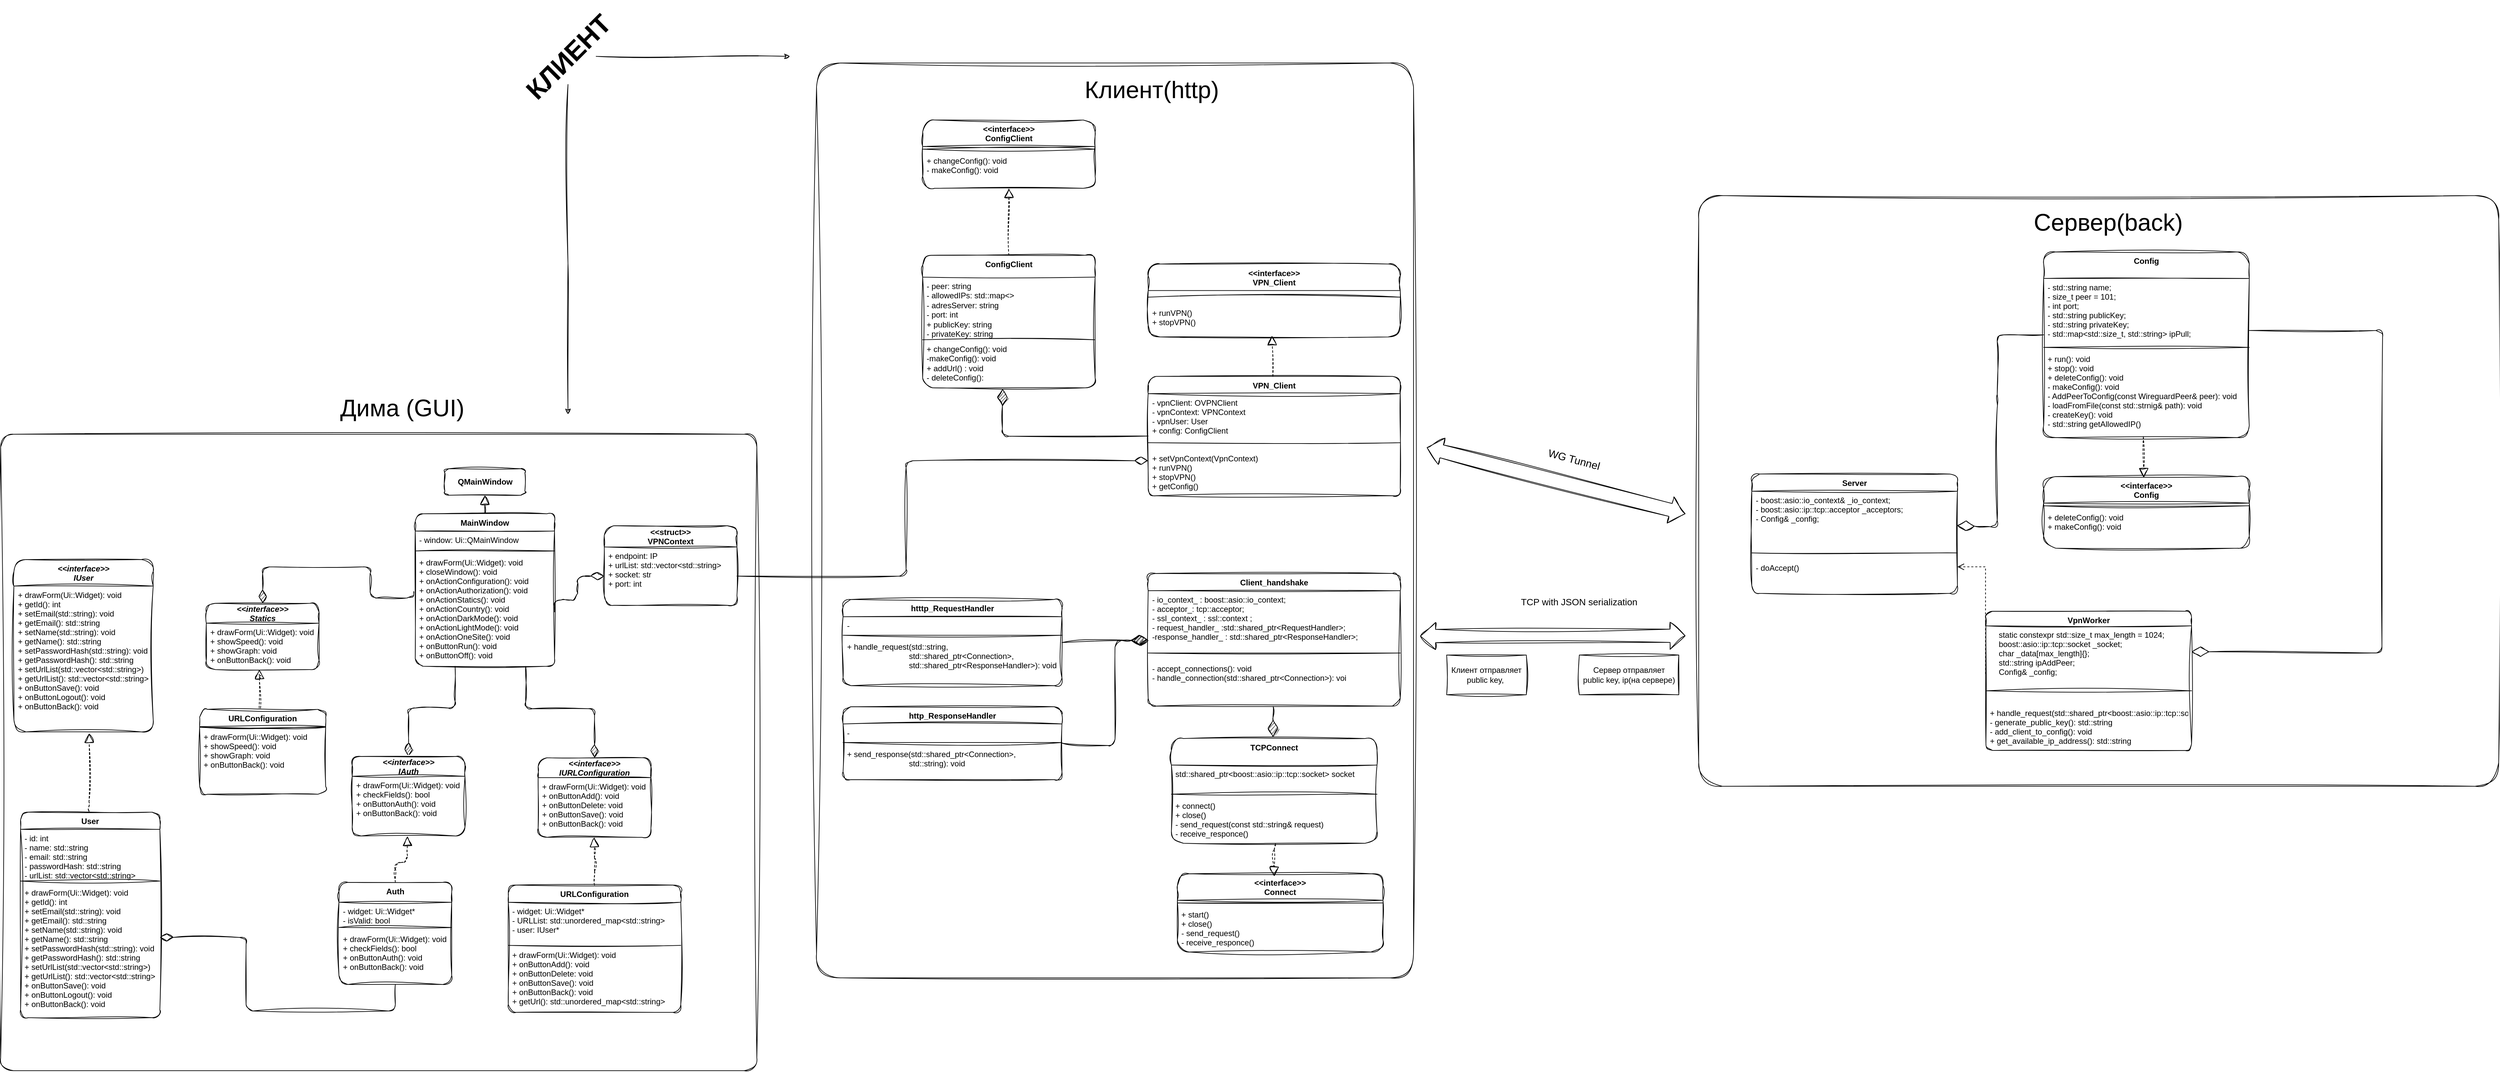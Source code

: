 <mxfile version="21.2.8" type="device">
  <diagram name="Страница 1" id="bcjNbAlNKYgeuGhsGt1m">
    <mxGraphModel dx="7139" dy="4832" grid="1" gridSize="10" guides="1" tooltips="1" connect="1" arrows="1" fold="1" page="1" pageScale="1" pageWidth="1169" pageHeight="827" math="0" shadow="0">
      <root>
        <mxCell id="0" />
        <mxCell id="1" parent="0" />
        <mxCell id="-gvfTLy93oYBnbmSHMDP-1" value="" style="rounded=1;whiteSpace=wrap;html=1;labelBackgroundColor=none;arcSize=4;sketch=1;curveFitting=1;jiggle=2;" parent="1" vertex="1">
          <mxGeometry x="810" y="-10" width="900" height="1380" as="geometry" />
        </mxCell>
        <mxCell id="-gvfTLy93oYBnbmSHMDP-2" value="" style="rounded=1;whiteSpace=wrap;html=1;labelBackgroundColor=none;arcSize=4;sketch=1;curveFitting=1;jiggle=2;" parent="1" vertex="1">
          <mxGeometry x="2140" y="190" width="1206.01" height="891" as="geometry" />
        </mxCell>
        <mxCell id="-gvfTLy93oYBnbmSHMDP-3" value="" style="rounded=1;whiteSpace=wrap;html=1;labelBackgroundColor=none;arcSize=2;fontStyle=1;sketch=1;curveFitting=1;jiggle=2;" parent="1" vertex="1">
          <mxGeometry x="-420" y="550" width="1140" height="960" as="geometry" />
        </mxCell>
        <mxCell id="-gvfTLy93oYBnbmSHMDP-4" value="" style="endArrow=block;endFill=0;endSize=12;html=1;entryX=0.5;entryY=1;entryDx=0;entryDy=0;exitX=0.5;exitY=0;exitDx=0;exitDy=0;labelBackgroundColor=none;fontColor=default;sketch=1;curveFitting=1;jiggle=2;" parent="1" source="-gvfTLy93oYBnbmSHMDP-9" target="-gvfTLy93oYBnbmSHMDP-5" edge="1">
          <mxGeometry width="160" relative="1" as="geometry">
            <mxPoint x="310" y="672" as="sourcePoint" />
            <mxPoint x="195.92" y="647" as="targetPoint" />
          </mxGeometry>
        </mxCell>
        <mxCell id="-gvfTLy93oYBnbmSHMDP-5" value="&lt;b&gt;QMainWindow&lt;/b&gt;" style="rounded=1;whiteSpace=wrap;html=1;labelBackgroundColor=none;sketch=1;curveFitting=1;jiggle=2;" parent="1" vertex="1">
          <mxGeometry x="249.69" y="602" width="120.62" height="40" as="geometry" />
        </mxCell>
        <mxCell id="-gvfTLy93oYBnbmSHMDP-6" style="edgeStyle=orthogonalEdgeStyle;rounded=1;orthogonalLoop=1;jettySize=auto;html=1;entryX=0.286;entryY=1;entryDx=0;entryDy=0;entryPerimeter=0;endArrow=none;endFill=0;endSize=10;startArrow=diamondThin;startFill=1;startSize=18;labelBackgroundColor=none;fontColor=default;sketch=1;curveFitting=1;jiggle=2;" parent="1" source="-gvfTLy93oYBnbmSHMDP-7" target="-gvfTLy93oYBnbmSHMDP-12" edge="1">
          <mxGeometry relative="1" as="geometry" />
        </mxCell>
        <mxCell id="-gvfTLy93oYBnbmSHMDP-7" value="&lt;&lt;interface&gt;&gt;&#xa;IAuth" style="swimlane;fontStyle=3;childLayout=stackLayout;horizontal=1;startSize=30;horizontalStack=0;resizeParent=1;resizeParentMax=0;resizeLast=0;collapsible=1;marginBottom=0;labelBackgroundColor=none;rounded=1;sketch=1;curveFitting=1;jiggle=2;" parent="1" vertex="1">
          <mxGeometry x="110" y="1036" width="170" height="120" as="geometry" />
        </mxCell>
        <mxCell id="-gvfTLy93oYBnbmSHMDP-8" value="+ drawForm(Ui::Widget): void&#xa;+ checkFields(): bool&#xa;+ onButtonAuth(): void&#xa;+ onButtonBack(): void" style="text;strokeColor=none;fillColor=none;align=left;verticalAlign=top;spacingLeft=4;spacingRight=4;overflow=hidden;rotatable=0;points=[[0,0.5],[1,0.5]];portConstraint=eastwest;labelBackgroundColor=none;rounded=1;sketch=1;curveFitting=1;jiggle=2;" parent="-gvfTLy93oYBnbmSHMDP-7" vertex="1">
          <mxGeometry y="30" width="170" height="90" as="geometry" />
        </mxCell>
        <mxCell id="-gvfTLy93oYBnbmSHMDP-9" value="MainWindow" style="swimlane;fontStyle=1;align=center;verticalAlign=top;childLayout=stackLayout;horizontal=1;startSize=26;horizontalStack=0;resizeParent=1;resizeParentMax=0;resizeLast=0;collapsible=1;marginBottom=0;labelBackgroundColor=none;rounded=1;sketch=1;curveFitting=1;jiggle=2;" parent="1" vertex="1">
          <mxGeometry x="205" y="670" width="210" height="230" as="geometry" />
        </mxCell>
        <mxCell id="-gvfTLy93oYBnbmSHMDP-10" value="- window: Ui::QMainWindow" style="text;strokeColor=none;fillColor=none;align=left;verticalAlign=top;spacingLeft=4;spacingRight=4;overflow=hidden;rotatable=0;points=[[0,0.5],[1,0.5]];portConstraint=eastwest;labelBackgroundColor=none;rounded=1;sketch=1;curveFitting=1;jiggle=2;" parent="-gvfTLy93oYBnbmSHMDP-9" vertex="1">
          <mxGeometry y="26" width="210" height="26" as="geometry" />
        </mxCell>
        <mxCell id="-gvfTLy93oYBnbmSHMDP-11" value="" style="line;strokeWidth=1;fillColor=none;align=left;verticalAlign=middle;spacingTop=-1;spacingLeft=3;spacingRight=3;rotatable=0;labelPosition=right;points=[];portConstraint=eastwest;labelBackgroundColor=none;rounded=1;sketch=1;curveFitting=1;jiggle=2;" parent="-gvfTLy93oYBnbmSHMDP-9" vertex="1">
          <mxGeometry y="52" width="210" height="8" as="geometry" />
        </mxCell>
        <mxCell id="-gvfTLy93oYBnbmSHMDP-12" value="+ drawForm(Ui::Widget): void&#xa;+ closeWindow(): void&#xa;+ onActionConfiguration(): void&#xa;+ onActionAuthorization(): void&#xa;+ onActionStatics(): void&#xa;+ onActionCountry(): void&#xa;+ onActionDarkMode(): void&#xa;+ onActionLightMode(): void&#xa;+ onActionOneSite(): void&#xa;+ onButtonRun(): void&#xa;+ onButtonOff(): void&#xa;&#xa;" style="text;strokeColor=none;fillColor=none;align=left;verticalAlign=top;spacingLeft=4;spacingRight=4;overflow=hidden;rotatable=0;points=[[0,0.5],[1,0.5]];portConstraint=eastwest;labelBackgroundColor=none;rounded=1;sketch=1;curveFitting=1;jiggle=2;" parent="-gvfTLy93oYBnbmSHMDP-9" vertex="1">
          <mxGeometry y="60" width="210" height="170" as="geometry" />
        </mxCell>
        <mxCell id="-gvfTLy93oYBnbmSHMDP-13" value="&lt;&lt;interface&gt;&gt;&#xa;IURLConfiguration" style="swimlane;fontStyle=3;childLayout=stackLayout;horizontal=1;startSize=30;horizontalStack=0;resizeParent=1;resizeParentMax=0;resizeLast=0;collapsible=1;marginBottom=0;labelBackgroundColor=none;rounded=1;sketch=1;curveFitting=1;jiggle=2;" parent="1" vertex="1">
          <mxGeometry x="390.31" y="1038" width="170" height="120" as="geometry" />
        </mxCell>
        <mxCell id="-gvfTLy93oYBnbmSHMDP-14" value="+ drawForm(Ui::Widget): void&#xa;+ onButtonAdd(): void&#xa;+ onButtonDelete: void&#xa;+ onButtonSave(): void&#xa;+ onButtonBack(): void&#xa;" style="text;strokeColor=none;fillColor=none;align=left;verticalAlign=top;spacingLeft=4;spacingRight=4;overflow=hidden;rotatable=0;points=[[0,0.5],[1,0.5]];portConstraint=eastwest;labelBackgroundColor=none;rounded=1;sketch=1;curveFitting=1;jiggle=2;" parent="-gvfTLy93oYBnbmSHMDP-13" vertex="1">
          <mxGeometry y="30" width="170" height="90" as="geometry" />
        </mxCell>
        <mxCell id="-gvfTLy93oYBnbmSHMDP-15" style="edgeStyle=orthogonalEdgeStyle;rounded=0;hachureGap=4;orthogonalLoop=1;jettySize=auto;html=1;fontFamily=Architects Daughter;fontSource=https%3A%2F%2Ffonts.googleapis.com%2Fcss%3Ffamily%3DArchitects%2BDaughter;fontSize=16;labelBackgroundColor=none;fontColor=default;sketch=1;curveFitting=1;jiggle=2;" parent="1" source="-gvfTLy93oYBnbmSHMDP-17" edge="1">
          <mxGeometry relative="1" as="geometry">
            <mxPoint x="435.31" y="520" as="targetPoint" />
          </mxGeometry>
        </mxCell>
        <mxCell id="-gvfTLy93oYBnbmSHMDP-16" style="edgeStyle=orthogonalEdgeStyle;rounded=0;hachureGap=4;orthogonalLoop=1;jettySize=auto;html=1;fontFamily=Architects Daughter;fontSource=https%3A%2F%2Ffonts.googleapis.com%2Fcss%3Ffamily%3DArchitects%2BDaughter;fontSize=16;labelBackgroundColor=none;fontColor=default;sketch=1;curveFitting=1;jiggle=2;" parent="1" source="-gvfTLy93oYBnbmSHMDP-17" edge="1">
          <mxGeometry relative="1" as="geometry">
            <mxPoint x="770" y="-20" as="targetPoint" />
          </mxGeometry>
        </mxCell>
        <mxCell id="-gvfTLy93oYBnbmSHMDP-17" value="&lt;font style=&quot;font-size: 40px;&quot;&gt;&lt;b&gt;КЛИЕНТ&lt;br&gt;&lt;/b&gt;&lt;/font&gt;" style="text;html=1;align=center;verticalAlign=middle;resizable=0;points=[];autosize=1;strokeColor=none;fillColor=none;labelBackgroundColor=none;rounded=1;rotation=-45;arcSize=0;sketch=1;curveFitting=1;jiggle=2;" parent="1" vertex="1">
          <mxGeometry x="345.31" y="-50" width="180" height="60" as="geometry" />
        </mxCell>
        <mxCell id="-gvfTLy93oYBnbmSHMDP-18" style="edgeStyle=orthogonalEdgeStyle;rounded=1;orthogonalLoop=1;jettySize=auto;html=1;exitX=0.5;exitY=0;exitDx=0;exitDy=0;entryX=0.498;entryY=1;entryDx=0;entryDy=0;entryPerimeter=0;fontSize=12;startArrow=none;startFill=0;endArrow=block;endFill=0;startSize=18;endSize=12;dashed=1;labelBackgroundColor=none;fontColor=default;sketch=1;curveFitting=1;jiggle=2;" parent="1" source="-gvfTLy93oYBnbmSHMDP-19" target="-gvfTLy93oYBnbmSHMDP-14" edge="1">
          <mxGeometry relative="1" as="geometry">
            <mxPoint x="470.31" y="1232" as="sourcePoint" />
          </mxGeometry>
        </mxCell>
        <mxCell id="-gvfTLy93oYBnbmSHMDP-19" value="URLConfiguration" style="swimlane;fontStyle=1;align=center;verticalAlign=top;childLayout=stackLayout;horizontal=1;startSize=26;horizontalStack=0;resizeParent=1;resizeParentMax=0;resizeLast=0;collapsible=1;marginBottom=0;rounded=1;shadow=0;glass=0;fontSize=12;labelBackgroundColor=none;sketch=1;curveFitting=1;jiggle=2;" parent="1" vertex="1">
          <mxGeometry x="345.31" y="1230" width="260" height="192" as="geometry" />
        </mxCell>
        <mxCell id="-gvfTLy93oYBnbmSHMDP-20" value="- widget: Ui::Widget*&#xa;- URLList: std::unordered_map&lt;std::string&gt;&#xa;- user: IUser*" style="text;strokeColor=none;fillColor=none;align=left;verticalAlign=top;spacingLeft=4;spacingRight=4;overflow=hidden;rotatable=0;points=[[0,0.5],[1,0.5]];portConstraint=eastwest;rounded=1;shadow=0;glass=0;fontSize=12;labelBackgroundColor=none;sketch=1;curveFitting=1;jiggle=2;" parent="-gvfTLy93oYBnbmSHMDP-19" vertex="1">
          <mxGeometry y="26" width="260" height="64" as="geometry" />
        </mxCell>
        <mxCell id="-gvfTLy93oYBnbmSHMDP-21" value="" style="line;strokeWidth=1;fillColor=none;align=left;verticalAlign=middle;spacingTop=-1;spacingLeft=3;spacingRight=3;rotatable=0;labelPosition=right;points=[];portConstraint=eastwest;rounded=1;shadow=0;glass=0;fontSize=12;labelBackgroundColor=none;sketch=1;curveFitting=1;jiggle=2;" parent="-gvfTLy93oYBnbmSHMDP-19" vertex="1">
          <mxGeometry y="90" width="260" height="2" as="geometry" />
        </mxCell>
        <mxCell id="-gvfTLy93oYBnbmSHMDP-22" value="+ drawForm(Ui::Widget): void&#xa;+ onButtonAdd(): void&#xa;+ onButtonDelete: void&#xa;+ onButtonSave(): void&#xa;+ onButtonBack(): void&#xa;+ getUrl(): std::unordered_map&lt;std::string&gt;&#xa;" style="text;strokeColor=none;fillColor=none;align=left;verticalAlign=top;spacingLeft=4;spacingRight=4;overflow=hidden;rotatable=0;points=[[0,0.5],[1,0.5]];portConstraint=eastwest;rounded=1;shadow=0;glass=0;fontSize=12;labelBackgroundColor=none;sketch=1;curveFitting=1;jiggle=2;" parent="-gvfTLy93oYBnbmSHMDP-19" vertex="1">
          <mxGeometry y="92" width="260" height="100" as="geometry" />
        </mxCell>
        <mxCell id="-gvfTLy93oYBnbmSHMDP-23" value="" style="endArrow=diamondThin;endFill=1;endSize=24;html=1;rounded=1;labelBackgroundColor=none;fontColor=default;exitX=0;exitY=0.5;exitDx=0;exitDy=0;entryX=0.463;entryY=1.019;entryDx=0;entryDy=0;entryPerimeter=0;sketch=1;curveFitting=1;jiggle=2;" parent="1" source="-gvfTLy93oYBnbmSHMDP-56" target="-gvfTLy93oYBnbmSHMDP-40" edge="1">
          <mxGeometry width="160" relative="1" as="geometry">
            <mxPoint x="1100" y="684" as="sourcePoint" />
            <mxPoint x="1190" y="530" as="targetPoint" />
            <Array as="points">
              <mxPoint x="1090" y="553" />
            </Array>
          </mxGeometry>
        </mxCell>
        <mxCell id="-gvfTLy93oYBnbmSHMDP-24" style="edgeStyle=orthogonalEdgeStyle;rounded=1;orthogonalLoop=1;jettySize=auto;html=1;exitX=0.5;exitY=0;exitDx=0;exitDy=0;entryX=0.49;entryY=1.005;entryDx=0;entryDy=0;entryPerimeter=0;endSize=12;endArrow=block;endFill=0;dashed=1;labelBackgroundColor=none;fontColor=default;sketch=1;curveFitting=1;jiggle=2;" parent="1" source="-gvfTLy93oYBnbmSHMDP-25" target="-gvfTLy93oYBnbmSHMDP-8" edge="1">
          <mxGeometry relative="1" as="geometry" />
        </mxCell>
        <mxCell id="-gvfTLy93oYBnbmSHMDP-25" value="Auth" style="swimlane;fontStyle=1;align=center;verticalAlign=top;childLayout=stackLayout;horizontal=1;startSize=30;horizontalStack=0;resizeParent=1;resizeParentMax=0;resizeLast=0;collapsible=1;marginBottom=0;labelBackgroundColor=none;rounded=1;sketch=1;curveFitting=1;jiggle=2;" parent="1" vertex="1">
          <mxGeometry x="90" y="1226" width="170" height="154" as="geometry" />
        </mxCell>
        <mxCell id="-gvfTLy93oYBnbmSHMDP-26" value="- widget: Ui::Widget*&#xa;- isValid: bool" style="text;strokeColor=none;fillColor=none;align=left;verticalAlign=top;spacingLeft=4;spacingRight=4;overflow=hidden;rotatable=0;points=[[0,0.5],[1,0.5]];portConstraint=eastwest;labelBackgroundColor=none;rounded=1;sketch=1;curveFitting=1;jiggle=2;" parent="-gvfTLy93oYBnbmSHMDP-25" vertex="1">
          <mxGeometry y="30" width="170" height="34" as="geometry" />
        </mxCell>
        <mxCell id="-gvfTLy93oYBnbmSHMDP-27" value="" style="line;strokeWidth=1;fillColor=none;align=left;verticalAlign=middle;spacingTop=-1;spacingLeft=3;spacingRight=3;rotatable=0;labelPosition=right;points=[];portConstraint=eastwest;labelBackgroundColor=none;rounded=1;sketch=1;curveFitting=1;jiggle=2;" parent="-gvfTLy93oYBnbmSHMDP-25" vertex="1">
          <mxGeometry y="64" width="170" height="8" as="geometry" />
        </mxCell>
        <mxCell id="-gvfTLy93oYBnbmSHMDP-28" value="+ drawForm(Ui::Widget): void&#xa;+ checkFields(): bool&#xa;+ onButtonAuth(): void&#xa;+ onButtonBack(): void" style="text;strokeColor=none;fillColor=none;align=left;verticalAlign=top;spacingLeft=4;spacingRight=4;overflow=hidden;rotatable=0;points=[[0,0.5],[1,0.5]];portConstraint=eastwest;labelBackgroundColor=none;rounded=1;sketch=1;curveFitting=1;jiggle=2;" parent="-gvfTLy93oYBnbmSHMDP-25" vertex="1">
          <mxGeometry y="72" width="170" height="82" as="geometry" />
        </mxCell>
        <mxCell id="-gvfTLy93oYBnbmSHMDP-29" value="&lt;&lt;interface&gt;&gt;&#xa;IUser" style="swimlane;fontStyle=3;childLayout=stackLayout;horizontal=1;startSize=40;horizontalStack=0;resizeParent=1;resizeParentMax=0;resizeLast=0;collapsible=1;marginBottom=0;labelBackgroundColor=none;rounded=1;sketch=1;curveFitting=1;jiggle=2;" parent="1" vertex="1">
          <mxGeometry x="-400" y="739" width="210" height="260" as="geometry" />
        </mxCell>
        <mxCell id="-gvfTLy93oYBnbmSHMDP-30" value="+ drawForm(Ui::Widget): void&#xa;+ getId(): int&#xa;+ setEmail(std::string): void&#xa;+ getEmail(): std::string&#xa;+ setName(std::string): void&#xa;+ getName(): std::string&#xa;+ setPasswordHash(std::string): void&#xa;+ getPasswordHash(): std::string&#xa;+ setUrlList(std::vector&lt;std::string&gt;)&#xa;+ getUrlList(): std::vector&lt;std::string&gt;&#xa;+ onButtonSave(): void&#xa;+ onButtonLogout(): void&#xa;+ onButtonBack(): void&#xa;" style="text;strokeColor=none;fillColor=none;align=left;verticalAlign=top;spacingLeft=4;spacingRight=4;overflow=hidden;rotatable=0;points=[[0,0.5],[1,0.5]];portConstraint=eastwest;labelBackgroundColor=none;rounded=1;sketch=1;curveFitting=1;jiggle=2;" parent="-gvfTLy93oYBnbmSHMDP-29" vertex="1">
          <mxGeometry y="40" width="210" height="220" as="geometry" />
        </mxCell>
        <mxCell id="-gvfTLy93oYBnbmSHMDP-31" value="User" style="swimlane;fontStyle=1;align=center;verticalAlign=top;childLayout=stackLayout;horizontal=1;startSize=26;horizontalStack=0;resizeParent=1;resizeParentMax=0;resizeLast=0;collapsible=1;marginBottom=0;labelBackgroundColor=none;rounded=1;sketch=1;curveFitting=1;jiggle=2;" parent="1" vertex="1">
          <mxGeometry x="-390" y="1120" width="210" height="310" as="geometry" />
        </mxCell>
        <mxCell id="-gvfTLy93oYBnbmSHMDP-32" value="- id: int&#xa;- name: std::string&#xa;- email: std::string&#xa;- passwordHash: std::string&#xa;- urlList: std::vector&lt;std::string&gt;" style="text;strokeColor=none;fillColor=none;align=left;verticalAlign=top;spacingLeft=4;spacingRight=4;overflow=hidden;rotatable=0;points=[[0,0.5],[1,0.5]];portConstraint=eastwest;labelBackgroundColor=none;rounded=1;sketch=1;curveFitting=1;jiggle=2;" parent="-gvfTLy93oYBnbmSHMDP-31" vertex="1">
          <mxGeometry y="26" width="210" height="74" as="geometry" />
        </mxCell>
        <mxCell id="-gvfTLy93oYBnbmSHMDP-33" value="" style="line;strokeWidth=1;fillColor=none;align=left;verticalAlign=middle;spacingTop=-1;spacingLeft=3;spacingRight=3;rotatable=0;labelPosition=right;points=[];portConstraint=eastwest;labelBackgroundColor=none;rounded=1;sketch=1;curveFitting=1;jiggle=2;" parent="-gvfTLy93oYBnbmSHMDP-31" vertex="1">
          <mxGeometry y="100" width="210" height="8" as="geometry" />
        </mxCell>
        <mxCell id="-gvfTLy93oYBnbmSHMDP-34" value="+ drawForm(Ui::Widget): void&#xa;+ getId(): int&#xa;+ setEmail(std::string): void&#xa;+ getEmail(): std::string&#xa;+ setName(std::string): void&#xa;+ getName(): std::string&#xa;+ setPasswordHash(std::string): void&#xa;+ getPasswordHash(): std::string&#xa;+ setUrlList(std::vector&lt;std::string&gt;)&#xa;+ getUrlList(): std::vector&lt;std::string&gt;&#xa;+ onButtonSave(): void&#xa;+ onButtonLogout(): void&#xa;+ onButtonBack(): void&#xa;" style="text;strokeColor=none;fillColor=none;align=left;verticalAlign=top;spacingLeft=4;spacingRight=4;overflow=hidden;rotatable=0;points=[[0,0.5],[1,0.5]];portConstraint=eastwest;labelBackgroundColor=none;fontStyle=0;rounded=1;sketch=1;curveFitting=1;jiggle=2;" parent="-gvfTLy93oYBnbmSHMDP-31" vertex="1">
          <mxGeometry y="108" width="210" height="202" as="geometry" />
        </mxCell>
        <mxCell id="-gvfTLy93oYBnbmSHMDP-35" style="edgeStyle=orthogonalEdgeStyle;rounded=1;orthogonalLoop=1;jettySize=auto;html=1;endArrow=diamondThin;endFill=0;endSize=18;labelBackgroundColor=none;fontColor=default;sketch=1;curveFitting=1;jiggle=2;" parent="1" source="-gvfTLy93oYBnbmSHMDP-28" target="-gvfTLy93oYBnbmSHMDP-34" edge="1">
          <mxGeometry relative="1" as="geometry">
            <Array as="points">
              <mxPoint x="175" y="1420" />
              <mxPoint x="-50" y="1420" />
              <mxPoint x="-50" y="1309" />
            </Array>
          </mxGeometry>
        </mxCell>
        <mxCell id="-gvfTLy93oYBnbmSHMDP-36" value="&lt;font style=&quot;font-size: 36px;&quot;&gt;Дима (GUI)&lt;/font&gt;" style="text;html=1;align=center;verticalAlign=middle;resizable=0;points=[];autosize=1;strokeColor=none;fillColor=none;labelBackgroundColor=none;rounded=1;sketch=1;curveFitting=1;jiggle=2;" parent="1" vertex="1">
          <mxGeometry x="80" y="480" width="210" height="60" as="geometry" />
        </mxCell>
        <mxCell id="-gvfTLy93oYBnbmSHMDP-37" value="ConfigClient" style="swimlane;fontStyle=1;align=center;verticalAlign=top;childLayout=stackLayout;horizontal=1;startSize=33;horizontalStack=0;resizeParent=1;resizeParentMax=0;resizeLast=0;collapsible=1;marginBottom=0;whiteSpace=wrap;html=1;labelBackgroundColor=none;rounded=1;sketch=1;curveFitting=1;jiggle=2;" parent="1" vertex="1">
          <mxGeometry x="970" y="280" width="260" height="200" as="geometry">
            <mxRectangle x="-260" y="672.5" width="110" height="33" as="alternateBounds" />
          </mxGeometry>
        </mxCell>
        <mxCell id="-gvfTLy93oYBnbmSHMDP-38" value="- peer: string&lt;br&gt;- allowedIPs:&amp;nbsp;std::map&amp;lt;&amp;gt;&lt;br&gt;- adresServer: string&lt;br&gt;- port: int&lt;br&gt;+ publicKey: string&lt;br&gt;- privateKey: string" style="text;strokeColor=none;fillColor=none;align=left;verticalAlign=top;spacingLeft=4;spacingRight=4;overflow=hidden;rotatable=0;points=[[0,0.5],[1,0.5]];portConstraint=eastwest;whiteSpace=wrap;html=1;labelBackgroundColor=none;rounded=1;sketch=1;curveFitting=1;jiggle=2;" parent="-gvfTLy93oYBnbmSHMDP-37" vertex="1">
          <mxGeometry y="33" width="260" height="94" as="geometry" />
        </mxCell>
        <mxCell id="-gvfTLy93oYBnbmSHMDP-39" value="" style="line;strokeWidth=1;fillColor=none;align=left;verticalAlign=middle;spacingTop=-1;spacingLeft=3;spacingRight=3;rotatable=0;labelPosition=right;points=[];portConstraint=eastwest;labelBackgroundColor=none;rounded=1;sketch=1;curveFitting=1;jiggle=2;" parent="-gvfTLy93oYBnbmSHMDP-37" vertex="1">
          <mxGeometry y="127" width="260" height="1" as="geometry" />
        </mxCell>
        <mxCell id="-gvfTLy93oYBnbmSHMDP-40" value="+ changeConfig(): void&lt;br&gt;-makeConfig(): void&lt;br&gt;+ addUrl() : void&lt;br&gt;- deleteConfig():" style="text;strokeColor=none;fillColor=none;align=left;verticalAlign=top;spacingLeft=4;spacingRight=4;overflow=hidden;rotatable=0;points=[[0,0.5],[1,0.5]];portConstraint=eastwest;whiteSpace=wrap;html=1;labelBackgroundColor=none;rounded=1;sketch=1;curveFitting=1;jiggle=2;" parent="-gvfTLy93oYBnbmSHMDP-37" vertex="1">
          <mxGeometry y="128" width="260" height="72" as="geometry" />
        </mxCell>
        <mxCell id="-gvfTLy93oYBnbmSHMDP-41" style="edgeStyle=orthogonalEdgeStyle;rounded=1;orthogonalLoop=1;jettySize=auto;html=1;exitX=0.491;exitY=0;exitDx=0;exitDy=0;endArrow=block;endFill=0;endSize=12;dashed=1;entryX=0.54;entryY=1.009;entryDx=0;entryDy=0;entryPerimeter=0;exitPerimeter=0;labelBackgroundColor=none;fontColor=default;sketch=1;curveFitting=1;jiggle=2;" parent="1" source="-gvfTLy93oYBnbmSHMDP-31" target="-gvfTLy93oYBnbmSHMDP-30" edge="1">
          <mxGeometry relative="1" as="geometry">
            <Array as="points">
              <mxPoint x="-287" y="1115" />
              <mxPoint x="-287" y="1001" />
            </Array>
          </mxGeometry>
        </mxCell>
        <mxCell id="-gvfTLy93oYBnbmSHMDP-42" value="&lt;font style=&quot;font-size: 36px;&quot;&gt;Клиент(http)&lt;/font&gt;" style="text;html=1;align=center;verticalAlign=middle;resizable=0;points=[];autosize=1;strokeColor=none;fillColor=none;labelBackgroundColor=none;rounded=1;sketch=1;curveFitting=1;jiggle=2;" parent="1" vertex="1">
          <mxGeometry x="1200" width="230" height="60" as="geometry" />
        </mxCell>
        <mxCell id="-gvfTLy93oYBnbmSHMDP-43" value="&lt;span style=&quot;color: rgb(0, 0, 0); font-family: Helvetica; font-size: 14px; font-style: normal; font-variant-ligatures: normal; font-variant-caps: normal; font-weight: 400; letter-spacing: normal; orphans: 2; text-align: center; text-indent: 0px; text-transform: none; widows: 2; word-spacing: 0px; -webkit-text-stroke-width: 0px; background-color: rgb(255, 255, 255); text-decoration-thickness: initial; text-decoration-style: initial; text-decoration-color: initial; float: none; display: inline !important;&quot;&gt;TCP with JSON serialization&lt;/span&gt;" style="text;whiteSpace=wrap;html=1;labelBackgroundColor=none;rounded=1;sketch=1;curveFitting=1;jiggle=2;fontSize=14;" parent="1" vertex="1">
          <mxGeometry x="1870" y="788" width="180" height="40" as="geometry" />
        </mxCell>
        <mxCell id="-gvfTLy93oYBnbmSHMDP-44" value="Server" style="swimlane;fontStyle=1;align=center;verticalAlign=top;childLayout=stackLayout;horizontal=1;startSize=26;horizontalStack=0;resizeParent=1;resizeParentMax=0;resizeLast=0;collapsible=1;marginBottom=0;labelBackgroundColor=none;rounded=1;sketch=1;curveFitting=1;jiggle=2;" parent="1" vertex="1">
          <mxGeometry x="2220" y="610" width="310" height="180" as="geometry">
            <mxRectangle x="350" y="60" width="80" height="30" as="alternateBounds" />
          </mxGeometry>
        </mxCell>
        <mxCell id="-gvfTLy93oYBnbmSHMDP-45" value="- boost::asio::io_context&amp; _io_context;&#xa;- boost::asio::ip::tcp::acceptor _acceptors;&#xa;- Config&amp; _config;&#xa;" style="text;strokeColor=none;fillColor=none;align=left;verticalAlign=top;spacingLeft=4;spacingRight=4;overflow=hidden;rotatable=0;points=[[0,0.5],[1,0.5]];portConstraint=eastwest;labelBackgroundColor=none;rounded=1;sketch=1;curveFitting=1;jiggle=2;" parent="-gvfTLy93oYBnbmSHMDP-44" vertex="1">
          <mxGeometry y="26" width="310" height="84" as="geometry" />
        </mxCell>
        <mxCell id="-gvfTLy93oYBnbmSHMDP-46" value="" style="line;strokeWidth=1;fillColor=none;align=left;verticalAlign=middle;spacingTop=-1;spacingLeft=3;spacingRight=3;rotatable=0;labelPosition=right;points=[];portConstraint=eastwest;labelBackgroundColor=none;rounded=1;sketch=1;curveFitting=1;jiggle=2;" parent="-gvfTLy93oYBnbmSHMDP-44" vertex="1">
          <mxGeometry y="110" width="310" height="18" as="geometry" />
        </mxCell>
        <mxCell id="-gvfTLy93oYBnbmSHMDP-47" value="- doAccept()" style="text;strokeColor=none;fillColor=none;align=left;verticalAlign=top;spacingLeft=4;spacingRight=4;overflow=hidden;rotatable=0;points=[[0,0.5],[1,0.5]];portConstraint=eastwest;labelBackgroundColor=none;rounded=1;sketch=1;curveFitting=1;jiggle=2;" parent="-gvfTLy93oYBnbmSHMDP-44" vertex="1">
          <mxGeometry y="128" width="310" height="52" as="geometry" />
        </mxCell>
        <mxCell id="-gvfTLy93oYBnbmSHMDP-49" value="VpnWorker " style="swimlane;fontStyle=1;align=center;verticalAlign=top;childLayout=stackLayout;horizontal=1;startSize=22;horizontalStack=0;resizeParent=1;resizeParentMax=0;resizeLast=0;collapsible=1;marginBottom=0;labelBackgroundColor=none;rounded=1;sketch=1;curveFitting=1;jiggle=2;" parent="1" vertex="1">
          <mxGeometry x="2573" y="817" width="310" height="210" as="geometry">
            <mxRectangle x="350" y="60" width="80" height="30" as="alternateBounds" />
          </mxGeometry>
        </mxCell>
        <mxCell id="-gvfTLy93oYBnbmSHMDP-50" value="    static constexpr std::size_t max_length = 1024;&#xa;    boost::asio::ip::tcp::socket _socket;&#xa;    char _data[max_length]{};&#xa;    std::string ipAddPeer;&#xa;    Config&amp; _config;" style="text;strokeColor=none;fillColor=none;align=left;verticalAlign=top;spacingLeft=4;spacingRight=4;overflow=hidden;rotatable=0;points=[[0,0.5],[1,0.5]];portConstraint=eastwest;labelBackgroundColor=none;rounded=1;sketch=1;curveFitting=1;jiggle=2;" parent="-gvfTLy93oYBnbmSHMDP-49" vertex="1">
          <mxGeometry y="22" width="310" height="78" as="geometry" />
        </mxCell>
        <mxCell id="-gvfTLy93oYBnbmSHMDP-51" value="" style="line;strokeWidth=1;fillColor=none;align=left;verticalAlign=middle;spacingTop=-1;spacingLeft=3;spacingRight=3;rotatable=0;labelPosition=right;points=[];portConstraint=eastwest;labelBackgroundColor=none;rounded=1;sketch=1;curveFitting=1;jiggle=2;" parent="-gvfTLy93oYBnbmSHMDP-49" vertex="1">
          <mxGeometry y="100" width="310" height="40" as="geometry" />
        </mxCell>
        <mxCell id="-gvfTLy93oYBnbmSHMDP-52" value="+ handle_request(std::shared_ptr&lt;boost::asio::ip::tcp::socket&gt; socket)&#xa;- generate_public_key(): std::string &#xa;- add_client_to_config(): void&#xa;+ get_available_ip_address(): std::string&#xa;" style="text;strokeColor=none;fillColor=none;align=left;verticalAlign=top;spacingLeft=4;spacingRight=4;overflow=hidden;rotatable=0;points=[[0,0.5],[1,0.5]];portConstraint=eastwest;labelBackgroundColor=none;rounded=1;sketch=1;curveFitting=1;jiggle=2;" parent="-gvfTLy93oYBnbmSHMDP-49" vertex="1">
          <mxGeometry y="140" width="310" height="70" as="geometry" />
        </mxCell>
        <mxCell id="-gvfTLy93oYBnbmSHMDP-53" value="&amp;lt;&amp;lt;interface&amp;gt;&amp;gt;&lt;br style=&quot;border-color: var(--border-color); padding: 0px; margin: 0px;&quot;&gt;ConfigClient" style="swimlane;fontStyle=1;align=center;verticalAlign=top;childLayout=stackLayout;horizontal=1;startSize=40;horizontalStack=0;resizeParent=1;resizeParentMax=0;resizeLast=0;collapsible=1;marginBottom=0;whiteSpace=wrap;html=1;labelBackgroundColor=none;rounded=1;sketch=1;curveFitting=1;jiggle=2;" parent="1" vertex="1">
          <mxGeometry x="970" y="76" width="260" height="103" as="geometry">
            <mxRectangle x="-260" y="672.5" width="110" height="33" as="alternateBounds" />
          </mxGeometry>
        </mxCell>
        <mxCell id="-gvfTLy93oYBnbmSHMDP-54" value="" style="line;strokeWidth=1;fillColor=none;align=left;verticalAlign=middle;spacingTop=-1;spacingLeft=3;spacingRight=3;rotatable=0;labelPosition=right;points=[];portConstraint=eastwest;labelBackgroundColor=none;rounded=1;sketch=1;curveFitting=1;jiggle=2;" parent="-gvfTLy93oYBnbmSHMDP-53" vertex="1">
          <mxGeometry y="40" width="260" height="8" as="geometry" />
        </mxCell>
        <mxCell id="-gvfTLy93oYBnbmSHMDP-55" value="+ changeConfig(): void&lt;br&gt;- makeConfig(): void" style="text;strokeColor=none;fillColor=none;align=left;verticalAlign=top;spacingLeft=4;spacingRight=4;overflow=hidden;rotatable=0;points=[[0,0.5],[1,0.5]];portConstraint=eastwest;whiteSpace=wrap;html=1;labelBackgroundColor=none;rounded=1;sketch=1;curveFitting=1;jiggle=2;" parent="-gvfTLy93oYBnbmSHMDP-53" vertex="1">
          <mxGeometry y="48" width="260" height="55" as="geometry" />
        </mxCell>
        <mxCell id="-gvfTLy93oYBnbmSHMDP-56" value="VPN_Client" style="swimlane;fontStyle=1;align=center;verticalAlign=top;childLayout=stackLayout;horizontal=1;startSize=26;horizontalStack=0;resizeParent=1;resizeParentMax=0;resizeLast=0;collapsible=1;marginBottom=0;labelBackgroundColor=none;rounded=1;sketch=1;curveFitting=1;jiggle=2;" parent="1" vertex="1">
          <mxGeometry x="1310" y="462.75" width="380" height="180" as="geometry">
            <mxRectangle x="2100" y="730" width="80" height="30" as="alternateBounds" />
          </mxGeometry>
        </mxCell>
        <mxCell id="-gvfTLy93oYBnbmSHMDP-57" value="- vpnClient: OVPNClient&#xa;- vpnContext: VPNContext&#xa;- vpnUser: User&#xa;+ config: ConfigClient" style="text;strokeColor=none;fillColor=none;align=left;verticalAlign=top;spacingLeft=4;spacingRight=4;overflow=hidden;rotatable=0;points=[[0,0.5],[1,0.5]];portConstraint=eastwest;labelBackgroundColor=none;rounded=1;sketch=1;curveFitting=1;jiggle=2;" parent="-gvfTLy93oYBnbmSHMDP-56" vertex="1">
          <mxGeometry y="26" width="380" height="64" as="geometry" />
        </mxCell>
        <mxCell id="-gvfTLy93oYBnbmSHMDP-58" value="" style="line;strokeWidth=1;fillColor=none;align=left;verticalAlign=middle;spacingTop=-1;spacingLeft=3;spacingRight=3;rotatable=0;labelPosition=right;points=[];portConstraint=eastwest;labelBackgroundColor=none;rounded=1;sketch=1;curveFitting=1;jiggle=2;" parent="-gvfTLy93oYBnbmSHMDP-56" vertex="1">
          <mxGeometry y="90" width="380" height="20" as="geometry" />
        </mxCell>
        <mxCell id="-gvfTLy93oYBnbmSHMDP-59" value="+ setVpnContext(VpnContext)&#xa;+ runVPN()&#xa;+ stopVPN()&#xa;+ getConfig()&#xa;" style="text;strokeColor=none;fillColor=none;align=left;verticalAlign=top;spacingLeft=4;spacingRight=4;overflow=hidden;rotatable=0;points=[[0,0.5],[1,0.5]];portConstraint=eastwest;labelBackgroundColor=none;rounded=1;sketch=1;curveFitting=1;jiggle=2;" parent="-gvfTLy93oYBnbmSHMDP-56" vertex="1">
          <mxGeometry y="110" width="380" height="70" as="geometry" />
        </mxCell>
        <mxCell id="-gvfTLy93oYBnbmSHMDP-60" style="edgeStyle=orthogonalEdgeStyle;rounded=1;orthogonalLoop=1;jettySize=auto;html=1;endArrow=none;endFill=0;endSize=10;startArrow=diamondThin;startFill=1;startSize=18;labelBackgroundColor=none;fontColor=default;exitX=0.5;exitY=0;exitDx=0;exitDy=0;entryX=0.793;entryY=1.001;entryDx=0;entryDy=0;entryPerimeter=0;sketch=1;curveFitting=1;jiggle=2;" parent="1" source="-gvfTLy93oYBnbmSHMDP-13" target="-gvfTLy93oYBnbmSHMDP-12" edge="1">
          <mxGeometry relative="1" as="geometry">
            <mxPoint x="290" y="1070" as="sourcePoint" />
            <mxPoint x="370" y="960" as="targetPoint" />
          </mxGeometry>
        </mxCell>
        <mxCell id="-gvfTLy93oYBnbmSHMDP-61" value="" style="shape=flexArrow;endArrow=classic;startArrow=classic;html=1;rounded=1;width=20;startSize=7.246;endSize=7.246;labelBackgroundColor=none;fontColor=default;sketch=1;curveFitting=1;jiggle=2;" parent="1" edge="1">
          <mxGeometry width="100" height="100" relative="1" as="geometry">
            <mxPoint x="1720" y="854.41" as="sourcePoint" />
            <mxPoint x="2120" y="854" as="targetPoint" />
            <Array as="points" />
          </mxGeometry>
        </mxCell>
        <mxCell id="-gvfTLy93oYBnbmSHMDP-66" value="&lt;&lt;struct&gt;&gt;&#xa;VPNContext" style="swimlane;fontStyle=1;childLayout=stackLayout;horizontal=1;startSize=32;fillColor=none;horizontalStack=0;resizeParent=1;resizeParentMax=0;resizeLast=0;collapsible=1;marginBottom=0;labelBackgroundColor=none;rounded=1;sketch=1;curveFitting=1;jiggle=2;" parent="1" vertex="1">
          <mxGeometry x="490" y="688" width="200" height="120" as="geometry" />
        </mxCell>
        <mxCell id="-gvfTLy93oYBnbmSHMDP-67" value="+ endpoint: IP&#xa;+ urlList: std::vector&lt;std::string&gt;&#xa;+ socket: str&#xa;+ port: int &#xa;&#xa;" style="text;strokeColor=none;fillColor=none;align=left;verticalAlign=top;spacingLeft=4;spacingRight=4;overflow=hidden;rotatable=0;points=[[0,0.5],[1,0.5]];portConstraint=eastwest;labelBackgroundColor=none;rounded=1;sketch=1;curveFitting=1;jiggle=2;" parent="-gvfTLy93oYBnbmSHMDP-66" vertex="1">
          <mxGeometry y="32" width="200" height="88" as="geometry" />
        </mxCell>
        <mxCell id="-gvfTLy93oYBnbmSHMDP-68" style="edgeStyle=orthogonalEdgeStyle;rounded=1;orthogonalLoop=1;jettySize=auto;html=1;endArrow=diamondThin;endFill=0;endSize=18;labelBackgroundColor=none;fontColor=default;exitX=1.02;exitY=0.333;exitDx=0;exitDy=0;exitPerimeter=0;entryX=0;entryY=0.5;entryDx=0;entryDy=0;sketch=1;curveFitting=1;jiggle=2;" parent="1" target="-gvfTLy93oYBnbmSHMDP-67" edge="1">
          <mxGeometry relative="1" as="geometry">
            <Array as="points">
              <mxPoint x="415" y="800" />
              <mxPoint x="450" y="800" />
              <mxPoint x="450" y="764" />
            </Array>
            <mxPoint x="415" y="818" as="sourcePoint" />
            <mxPoint x="570" y="800" as="targetPoint" />
          </mxGeometry>
        </mxCell>
        <mxCell id="-gvfTLy93oYBnbmSHMDP-69" value="&lt;font style=&quot;font-size: 36px;&quot;&gt;Сервер(back)&lt;/font&gt;" style="text;html=1;align=center;verticalAlign=middle;resizable=0;points=[];autosize=1;strokeColor=none;fillColor=none;labelBackgroundColor=none;rounded=1;sketch=1;curveFitting=1;jiggle=2;" parent="1" vertex="1">
          <mxGeometry x="2632" y="200" width="250" height="60" as="geometry" />
        </mxCell>
        <mxCell id="-gvfTLy93oYBnbmSHMDP-70" value="Config" style="swimlane;fontStyle=1;align=center;verticalAlign=top;childLayout=stackLayout;horizontal=1;startSize=40;horizontalStack=0;resizeParent=1;resizeParentMax=0;resizeLast=0;collapsible=1;marginBottom=0;labelBackgroundColor=none;rounded=1;sketch=1;curveFitting=1;jiggle=2;" parent="1" vertex="1">
          <mxGeometry x="2660" y="275" width="310" height="280" as="geometry">
            <mxRectangle x="350" y="60" width="80" height="30" as="alternateBounds" />
          </mxGeometry>
        </mxCell>
        <mxCell id="-gvfTLy93oYBnbmSHMDP-71" value="- std::string name;&#xa;- size_t peer = 101;&#xa;- int port;&#xa;- std::string publicKey;&#xa;- std::string privateKey;&#xa;- std::map&lt;std::size_t, std::string&gt; ipPull;" style="text;strokeColor=none;fillColor=none;align=left;verticalAlign=top;spacingLeft=4;spacingRight=4;overflow=hidden;rotatable=0;points=[[0,0.5],[1,0.5]];portConstraint=eastwest;labelBackgroundColor=none;rounded=1;sketch=1;curveFitting=1;jiggle=2;" parent="-gvfTLy93oYBnbmSHMDP-70" vertex="1">
          <mxGeometry y="40" width="310" height="100" as="geometry" />
        </mxCell>
        <mxCell id="-gvfTLy93oYBnbmSHMDP-72" value="" style="line;strokeWidth=1;fillColor=none;align=left;verticalAlign=middle;spacingTop=-1;spacingLeft=3;spacingRight=3;rotatable=0;labelPosition=right;points=[];portConstraint=eastwest;labelBackgroundColor=none;rounded=1;sketch=1;curveFitting=1;jiggle=2;" parent="-gvfTLy93oYBnbmSHMDP-70" vertex="1">
          <mxGeometry y="140" width="310" height="8" as="geometry" />
        </mxCell>
        <mxCell id="-gvfTLy93oYBnbmSHMDP-73" value="+ run(): void&#xa;+ stop(): void&#xa;+ deleteConfig(): void&#xa;- makeConfig(): void&#xa;- AddPeerToConfig(const WireguardPeer&amp; peer): void&#xa;- loadFromFile(const std::strnig&amp; path): void&#xa;- createKey(): void&#xa;- std::string getAllowedIP()" style="text;strokeColor=none;fillColor=none;align=left;verticalAlign=top;spacingLeft=4;spacingRight=4;overflow=hidden;rotatable=0;points=[[0,0.5],[1,0.5]];portConstraint=eastwest;labelBackgroundColor=none;rounded=1;sketch=1;curveFitting=1;jiggle=2;" parent="-gvfTLy93oYBnbmSHMDP-70" vertex="1">
          <mxGeometry y="148" width="310" height="132" as="geometry" />
        </mxCell>
        <mxCell id="-gvfTLy93oYBnbmSHMDP-74" value="&lt;&lt;interface&gt;&gt;&#xa;Config" style="swimlane;fontStyle=1;align=center;verticalAlign=top;childLayout=stackLayout;horizontal=1;startSize=40;horizontalStack=0;resizeParent=1;resizeParentMax=0;resizeLast=0;collapsible=1;marginBottom=0;labelBackgroundColor=none;rounded=1;sketch=1;curveFitting=1;jiggle=2;" parent="1" vertex="1">
          <mxGeometry x="2660" y="613.88" width="310" height="108" as="geometry">
            <mxRectangle x="3060" y="1020" width="80" height="30" as="alternateBounds" />
          </mxGeometry>
        </mxCell>
        <mxCell id="-gvfTLy93oYBnbmSHMDP-75" value="" style="line;strokeWidth=1;fillColor=none;align=left;verticalAlign=middle;spacingTop=-1;spacingLeft=3;spacingRight=3;rotatable=0;labelPosition=right;points=[];portConstraint=eastwest;labelBackgroundColor=none;rounded=1;sketch=1;curveFitting=1;jiggle=2;" parent="-gvfTLy93oYBnbmSHMDP-74" vertex="1">
          <mxGeometry y="40" width="310" height="8" as="geometry" />
        </mxCell>
        <mxCell id="-gvfTLy93oYBnbmSHMDP-76" value="+ deleteConfig(): void&#xa;+ makeConfig(): void" style="text;strokeColor=none;fillColor=none;align=left;verticalAlign=top;spacingLeft=4;spacingRight=4;overflow=hidden;rotatable=0;points=[[0,0.5],[1,0.5]];portConstraint=eastwest;labelBackgroundColor=none;rounded=1;sketch=1;curveFitting=1;jiggle=2;" parent="-gvfTLy93oYBnbmSHMDP-74" vertex="1">
          <mxGeometry y="48" width="310" height="60" as="geometry" />
        </mxCell>
        <mxCell id="-gvfTLy93oYBnbmSHMDP-77" value="" style="endArrow=block;dashed=1;endFill=0;endSize=12;html=1;rounded=1;labelBackgroundColor=none;fontColor=default;entryX=0.487;entryY=0.016;entryDx=0;entryDy=0;entryPerimeter=0;exitX=0.485;exitY=0.99;exitDx=0;exitDy=0;exitPerimeter=0;sketch=1;curveFitting=1;jiggle=2;" parent="1" source="-gvfTLy93oYBnbmSHMDP-73" target="-gvfTLy93oYBnbmSHMDP-74" edge="1">
          <mxGeometry width="160" relative="1" as="geometry">
            <mxPoint x="2800" y="472" as="sourcePoint" />
            <mxPoint x="2800" y="552" as="targetPoint" />
            <Array as="points" />
          </mxGeometry>
        </mxCell>
        <mxCell id="-gvfTLy93oYBnbmSHMDP-78" value="" style="endArrow=block;dashed=1;endFill=0;endSize=12;html=1;rounded=0;fontColor=default;entryX=0.5;entryY=1;entryDx=0;entryDy=0;exitX=0.5;exitY=0;exitDx=0;exitDy=0;labelBackgroundColor=none;sketch=1;curveFitting=1;jiggle=2;" parent="1" source="-gvfTLy93oYBnbmSHMDP-37" target="-gvfTLy93oYBnbmSHMDP-53" edge="1">
          <mxGeometry width="160" relative="1" as="geometry">
            <mxPoint x="830" y="625" as="sourcePoint" />
            <mxPoint x="990" y="625" as="targetPoint" />
          </mxGeometry>
        </mxCell>
        <mxCell id="-gvfTLy93oYBnbmSHMDP-84" value="&lt;&lt;interface&gt;&gt;&#xa;Statics" style="swimlane;fontStyle=3;childLayout=stackLayout;horizontal=1;startSize=30;horizontalStack=0;resizeParent=1;resizeParentMax=0;resizeLast=0;collapsible=1;marginBottom=0;labelBackgroundColor=none;rounded=1;sketch=1;curveFitting=1;jiggle=2;" parent="1" vertex="1">
          <mxGeometry x="-110" y="805" width="170" height="100" as="geometry" />
        </mxCell>
        <mxCell id="-gvfTLy93oYBnbmSHMDP-85" value="+ drawForm(Ui::Widget): void&#xa;+ showSpeed(): void&#xa;+ showGraph: void&#xa;+ onButtonBack(): void&#xa;" style="text;strokeColor=none;fillColor=none;align=left;verticalAlign=top;spacingLeft=4;spacingRight=4;overflow=hidden;rotatable=0;points=[[0,0.5],[1,0.5]];portConstraint=eastwest;labelBackgroundColor=none;rounded=1;sketch=1;curveFitting=1;jiggle=2;" parent="-gvfTLy93oYBnbmSHMDP-84" vertex="1">
          <mxGeometry y="30" width="170" height="70" as="geometry" />
        </mxCell>
        <mxCell id="-gvfTLy93oYBnbmSHMDP-86" style="edgeStyle=orthogonalEdgeStyle;rounded=1;orthogonalLoop=1;jettySize=auto;html=1;exitX=0.5;exitY=0;exitDx=0;exitDy=0;entryX=0.469;entryY=0.998;entryDx=0;entryDy=0;entryPerimeter=0;fontSize=12;startArrow=none;startFill=0;endArrow=block;endFill=0;startSize=18;endSize=12;dashed=1;labelBackgroundColor=none;fontColor=default;sketch=1;curveFitting=1;jiggle=2;" parent="1" source="-gvfTLy93oYBnbmSHMDP-87" target="-gvfTLy93oYBnbmSHMDP-85" edge="1">
          <mxGeometry relative="1" as="geometry">
            <mxPoint x="-25" y="999" as="sourcePoint" />
            <mxPoint x="-20.31" y="925" as="targetPoint" />
            <Array as="points">
              <mxPoint x="-30" y="985" />
              <mxPoint x="-30" y="910" />
              <mxPoint x="-30" y="910" />
            </Array>
          </mxGeometry>
        </mxCell>
        <mxCell id="-gvfTLy93oYBnbmSHMDP-87" value="URLConfiguration" style="swimlane;fontStyle=1;align=center;verticalAlign=top;childLayout=stackLayout;horizontal=1;startSize=26;horizontalStack=0;resizeParent=1;resizeParentMax=0;resizeLast=0;collapsible=1;marginBottom=0;rounded=1;shadow=0;glass=0;fontSize=12;labelBackgroundColor=none;sketch=1;curveFitting=1;jiggle=2;" parent="1" vertex="1">
          <mxGeometry x="-120" y="965" width="190" height="128" as="geometry" />
        </mxCell>
        <mxCell id="-gvfTLy93oYBnbmSHMDP-88" value="" style="line;strokeWidth=1;fillColor=none;align=left;verticalAlign=middle;spacingTop=-1;spacingLeft=3;spacingRight=3;rotatable=0;labelPosition=right;points=[];portConstraint=eastwest;rounded=1;shadow=0;glass=0;fontSize=12;labelBackgroundColor=none;sketch=1;curveFitting=1;jiggle=2;" parent="-gvfTLy93oYBnbmSHMDP-87" vertex="1">
          <mxGeometry y="26" width="190" height="2" as="geometry" />
        </mxCell>
        <mxCell id="-gvfTLy93oYBnbmSHMDP-89" value="+ drawForm(Ui::Widget): void&#xa;+ showSpeed(): void&#xa;+ showGraph: void&#xa;+ onButtonBack(): void&#xa;" style="text;strokeColor=none;fillColor=none;align=left;verticalAlign=top;spacingLeft=4;spacingRight=4;overflow=hidden;rotatable=0;points=[[0,0.5],[1,0.5]];portConstraint=eastwest;rounded=1;shadow=0;glass=0;fontSize=12;labelBackgroundColor=none;sketch=1;curveFitting=1;jiggle=2;" parent="-gvfTLy93oYBnbmSHMDP-87" vertex="1">
          <mxGeometry y="28" width="190" height="100" as="geometry" />
        </mxCell>
        <mxCell id="-gvfTLy93oYBnbmSHMDP-90" style="edgeStyle=orthogonalEdgeStyle;rounded=1;orthogonalLoop=1;jettySize=auto;html=1;entryX=-0.011;entryY=0.337;entryDx=0;entryDy=0;entryPerimeter=0;endArrow=none;endFill=0;endSize=10;startArrow=diamondThin;startFill=1;startSize=18;labelBackgroundColor=none;fontColor=default;exitX=0.5;exitY=0;exitDx=0;exitDy=0;sketch=1;curveFitting=1;jiggle=2;" parent="1" source="-gvfTLy93oYBnbmSHMDP-84" target="-gvfTLy93oYBnbmSHMDP-12" edge="1">
          <mxGeometry relative="1" as="geometry">
            <mxPoint x="-30" y="776" as="sourcePoint" />
            <mxPoint x="40" y="670" as="targetPoint" />
            <Array as="points">
              <mxPoint x="-25" y="750" />
              <mxPoint x="137" y="750" />
              <mxPoint x="137" y="797" />
            </Array>
          </mxGeometry>
        </mxCell>
        <mxCell id="-gvfTLy93oYBnbmSHMDP-91" value="Клиент отправляет public key,&amp;nbsp;" style="rounded=0;whiteSpace=wrap;html=1;labelBackgroundColor=none;sketch=1;curveFitting=1;jiggle=2;" parent="1" vertex="1">
          <mxGeometry x="1760" y="883" width="120" height="60" as="geometry" />
        </mxCell>
        <mxCell id="-gvfTLy93oYBnbmSHMDP-92" value="Сервер отправляет&lt;br&gt;public key, ip(на сервере)" style="rounded=0;whiteSpace=wrap;html=1;labelBackgroundColor=none;sketch=1;curveFitting=1;jiggle=2;" parent="1" vertex="1">
          <mxGeometry x="1960" y="883" width="150" height="60" as="geometry" />
        </mxCell>
        <mxCell id="-gvfTLy93oYBnbmSHMDP-93" value="&lt;&lt;interface&gt;&gt;&#xa;Connect" style="swimlane;fontStyle=1;align=center;verticalAlign=top;childLayout=stackLayout;horizontal=1;startSize=40;horizontalStack=0;resizeParent=1;resizeParentMax=0;resizeLast=0;collapsible=1;marginBottom=0;labelBackgroundColor=none;rounded=1;sketch=1;curveFitting=1;jiggle=2;" parent="1" vertex="1">
          <mxGeometry x="1354" y="1213" width="310" height="118" as="geometry">
            <mxRectangle x="350" y="60" width="80" height="30" as="alternateBounds" />
          </mxGeometry>
        </mxCell>
        <mxCell id="-gvfTLy93oYBnbmSHMDP-94" value="" style="line;strokeWidth=1;fillColor=none;align=left;verticalAlign=middle;spacingTop=-1;spacingLeft=3;spacingRight=3;rotatable=0;labelPosition=right;points=[];portConstraint=eastwest;labelBackgroundColor=none;rounded=1;sketch=1;curveFitting=1;jiggle=2;" parent="-gvfTLy93oYBnbmSHMDP-93" vertex="1">
          <mxGeometry y="40" width="310" height="8" as="geometry" />
        </mxCell>
        <mxCell id="-gvfTLy93oYBnbmSHMDP-95" value="+ start()&#xa;+ close()&#xa;- send_request()&#xa;- receive_responce()" style="text;strokeColor=none;fillColor=none;align=left;verticalAlign=top;spacingLeft=4;spacingRight=4;overflow=hidden;rotatable=0;points=[[0,0.5],[1,0.5]];portConstraint=eastwest;labelBackgroundColor=none;rounded=1;sketch=1;curveFitting=1;jiggle=2;" parent="-gvfTLy93oYBnbmSHMDP-93" vertex="1">
          <mxGeometry y="48" width="310" height="70" as="geometry" />
        </mxCell>
        <mxCell id="-gvfTLy93oYBnbmSHMDP-96" value="" style="endArrow=block;dashed=1;endFill=0;endSize=12;html=1;rounded=0;fontColor=default;exitX=0.506;exitY=1.014;exitDx=0;exitDy=0;labelBackgroundColor=none;exitPerimeter=0;sketch=1;curveFitting=1;jiggle=2;" parent="1" source="-gvfTLy93oYBnbmSHMDP-100" edge="1">
          <mxGeometry width="160" relative="1" as="geometry">
            <mxPoint x="1580" y="852" as="sourcePoint" />
            <mxPoint x="1500" y="1217" as="targetPoint" />
            <Array as="points">
              <mxPoint x="1500" y="1177" />
            </Array>
          </mxGeometry>
        </mxCell>
        <mxCell id="-gvfTLy93oYBnbmSHMDP-97" value="TCPConnect" style="swimlane;fontStyle=1;align=center;verticalAlign=top;childLayout=stackLayout;horizontal=1;startSize=40;horizontalStack=0;resizeParent=1;resizeParentMax=0;resizeLast=0;collapsible=1;marginBottom=0;labelBackgroundColor=none;rounded=1;sketch=1;curveFitting=1;jiggle=2;" parent="1" vertex="1">
          <mxGeometry x="1345" y="1009" width="310" height="158" as="geometry">
            <mxRectangle x="350" y="60" width="80" height="30" as="alternateBounds" />
          </mxGeometry>
        </mxCell>
        <mxCell id="-gvfTLy93oYBnbmSHMDP-98" value="std::shared_ptr&lt;boost::asio::ip::tcp::socket&gt; socket" style="text;strokeColor=none;fillColor=none;align=left;verticalAlign=top;spacingLeft=4;spacingRight=4;overflow=hidden;rotatable=0;points=[[0,0.5],[1,0.5]];portConstraint=eastwest;labelBackgroundColor=none;rounded=1;sketch=1;curveFitting=1;jiggle=2;" parent="-gvfTLy93oYBnbmSHMDP-97" vertex="1">
          <mxGeometry y="40" width="310" height="40" as="geometry" />
        </mxCell>
        <mxCell id="-gvfTLy93oYBnbmSHMDP-99" value="" style="line;strokeWidth=1;fillColor=none;align=left;verticalAlign=middle;spacingTop=-1;spacingLeft=3;spacingRight=3;rotatable=0;labelPosition=right;points=[];portConstraint=eastwest;labelBackgroundColor=none;rounded=1;sketch=1;curveFitting=1;jiggle=2;" parent="-gvfTLy93oYBnbmSHMDP-97" vertex="1">
          <mxGeometry y="80" width="310" height="8" as="geometry" />
        </mxCell>
        <mxCell id="-gvfTLy93oYBnbmSHMDP-100" value="+ connect()&#xa;+ close()&#xa;- send_request(const std::string&amp; request)&#xa;- receive_responce()" style="text;strokeColor=none;fillColor=none;align=left;verticalAlign=top;spacingLeft=4;spacingRight=4;overflow=hidden;rotatable=0;points=[[0,0.5],[1,0.5]];portConstraint=eastwest;labelBackgroundColor=none;rounded=1;sketch=1;curveFitting=1;jiggle=2;" parent="-gvfTLy93oYBnbmSHMDP-97" vertex="1">
          <mxGeometry y="88" width="310" height="70" as="geometry" />
        </mxCell>
        <mxCell id="-gvfTLy93oYBnbmSHMDP-101" value="" style="endArrow=diamondThin;endFill=1;endSize=24;html=1;rounded=1;labelBackgroundColor=none;fontColor=default;exitX=0.496;exitY=1.01;exitDx=0;exitDy=0;exitPerimeter=0;sketch=1;curveFitting=1;jiggle=2;" parent="-gvfTLy93oYBnbmSHMDP-97" source="-gvfTLy93oYBnbmSHMDP-203" edge="1">
          <mxGeometry width="160" relative="1" as="geometry">
            <mxPoint x="70" y="158" as="sourcePoint" />
            <mxPoint x="153" y="-2" as="targetPoint" />
            <Array as="points" />
          </mxGeometry>
        </mxCell>
        <mxCell id="-gvfTLy93oYBnbmSHMDP-102" value="" style="endArrow=block;dashed=1;endFill=0;endSize=12;html=1;rounded=0;fontColor=default;labelBackgroundColor=none;entryX=0.491;entryY=0.963;entryDx=0;entryDy=0;entryPerimeter=0;sketch=1;curveFitting=1;jiggle=2;" parent="1" source="-gvfTLy93oYBnbmSHMDP-56" target="-gvfTLy93oYBnbmSHMDP-105" edge="1">
          <mxGeometry width="160" relative="1" as="geometry">
            <mxPoint x="1489.7" y="459.75" as="sourcePoint" />
            <mxPoint x="1489.7" y="399.75" as="targetPoint" />
          </mxGeometry>
        </mxCell>
        <mxCell id="-gvfTLy93oYBnbmSHMDP-103" value="&lt;&lt;interface&gt;&gt;&#xa;VPN_Client" style="swimlane;fontStyle=1;align=center;verticalAlign=top;childLayout=stackLayout;horizontal=1;startSize=40;horizontalStack=0;resizeParent=1;resizeParentMax=0;resizeLast=0;collapsible=1;marginBottom=0;labelBackgroundColor=none;rounded=1;sketch=1;curveFitting=1;jiggle=2;" parent="1" vertex="1">
          <mxGeometry x="1310" y="293.25" width="380" height="110" as="geometry">
            <mxRectangle x="2100" y="730" width="80" height="30" as="alternateBounds" />
          </mxGeometry>
        </mxCell>
        <mxCell id="-gvfTLy93oYBnbmSHMDP-104" value="" style="line;strokeWidth=1;fillColor=none;align=left;verticalAlign=middle;spacingTop=-1;spacingLeft=3;spacingRight=3;rotatable=0;labelPosition=right;points=[];portConstraint=eastwest;labelBackgroundColor=none;rounded=1;sketch=1;curveFitting=1;jiggle=2;" parent="-gvfTLy93oYBnbmSHMDP-103" vertex="1">
          <mxGeometry y="40" width="380" height="20" as="geometry" />
        </mxCell>
        <mxCell id="-gvfTLy93oYBnbmSHMDP-105" value="+ runVPN()&#xa;+ stopVPN()&#xa;" style="text;strokeColor=none;fillColor=none;align=left;verticalAlign=top;spacingLeft=4;spacingRight=4;overflow=hidden;rotatable=0;points=[[0,0.5],[1,0.5]];portConstraint=eastwest;labelBackgroundColor=none;rounded=1;sketch=1;curveFitting=1;jiggle=2;" parent="-gvfTLy93oYBnbmSHMDP-103" vertex="1">
          <mxGeometry y="60" width="380" height="50" as="geometry" />
        </mxCell>
        <mxCell id="-gvfTLy93oYBnbmSHMDP-192" value="htttp_RequestHandler" style="swimlane;fontStyle=1;align=center;verticalAlign=top;childLayout=stackLayout;horizontal=1;startSize=26;horizontalStack=0;resizeParent=1;resizeParentMax=0;resizeLast=0;collapsible=1;marginBottom=0;labelBackgroundColor=none;rounded=1;sketch=1;curveFitting=1;jiggle=2;" parent="1" vertex="1">
          <mxGeometry x="850" y="799.22" width="330" height="130" as="geometry" />
        </mxCell>
        <mxCell id="-gvfTLy93oYBnbmSHMDP-193" value="-" style="text;strokeColor=none;fillColor=none;align=left;verticalAlign=top;spacingLeft=4;spacingRight=4;overflow=hidden;rotatable=0;points=[[0,0.5],[1,0.5]];portConstraint=eastwest;labelBackgroundColor=none;rounded=1;sketch=1;curveFitting=1;jiggle=2;" parent="-gvfTLy93oYBnbmSHMDP-192" vertex="1">
          <mxGeometry y="26" width="330" height="24" as="geometry" />
        </mxCell>
        <mxCell id="-gvfTLy93oYBnbmSHMDP-194" value="" style="line;strokeWidth=1;fillColor=none;align=left;verticalAlign=middle;spacingTop=-1;spacingLeft=3;spacingRight=3;rotatable=0;labelPosition=right;points=[];portConstraint=eastwest;labelBackgroundColor=none;rounded=1;sketch=1;curveFitting=1;jiggle=2;" parent="-gvfTLy93oYBnbmSHMDP-192" vertex="1">
          <mxGeometry y="50" width="330" height="8" as="geometry" />
        </mxCell>
        <mxCell id="-gvfTLy93oYBnbmSHMDP-195" value="+ handle_request(std::string, &#xa;                            std::shared_ptr&lt;Connection&gt;,&#xa;                            std::shared_ptr&lt;ResponseHandler&gt;): void" style="text;strokeColor=none;fillColor=none;align=left;verticalAlign=top;spacingLeft=4;spacingRight=4;overflow=hidden;rotatable=0;points=[[0,0.5],[1,0.5]];portConstraint=eastwest;labelBackgroundColor=none;fontStyle=0;rounded=1;sketch=1;curveFitting=1;jiggle=2;" parent="-gvfTLy93oYBnbmSHMDP-192" vertex="1">
          <mxGeometry y="58" width="330" height="72" as="geometry" />
        </mxCell>
        <mxCell id="-gvfTLy93oYBnbmSHMDP-196" value="http_ResponseHandler" style="swimlane;fontStyle=1;align=center;verticalAlign=top;childLayout=stackLayout;horizontal=1;startSize=26;horizontalStack=0;resizeParent=1;resizeParentMax=0;resizeLast=0;collapsible=1;marginBottom=0;labelBackgroundColor=none;rounded=1;sketch=1;curveFitting=1;jiggle=2;" parent="1" vertex="1">
          <mxGeometry x="850" y="961" width="330" height="110" as="geometry" />
        </mxCell>
        <mxCell id="-gvfTLy93oYBnbmSHMDP-197" value="-" style="text;strokeColor=none;fillColor=none;align=left;verticalAlign=top;spacingLeft=4;spacingRight=4;overflow=hidden;rotatable=0;points=[[0,0.5],[1,0.5]];portConstraint=eastwest;labelBackgroundColor=none;rounded=1;sketch=1;curveFitting=1;jiggle=2;" parent="-gvfTLy93oYBnbmSHMDP-196" vertex="1">
          <mxGeometry y="26" width="330" height="24" as="geometry" />
        </mxCell>
        <mxCell id="-gvfTLy93oYBnbmSHMDP-198" value="" style="line;strokeWidth=1;fillColor=none;align=left;verticalAlign=middle;spacingTop=-1;spacingLeft=3;spacingRight=3;rotatable=0;labelPosition=right;points=[];portConstraint=eastwest;labelBackgroundColor=none;rounded=1;sketch=1;curveFitting=1;jiggle=2;" parent="-gvfTLy93oYBnbmSHMDP-196" vertex="1">
          <mxGeometry y="50" width="330" height="8" as="geometry" />
        </mxCell>
        <mxCell id="-gvfTLy93oYBnbmSHMDP-199" value="+ send_response(std::shared_ptr&lt;Connection&gt;,&#xa;                            std::string): void" style="text;strokeColor=none;fillColor=none;align=left;verticalAlign=top;spacingLeft=4;spacingRight=4;overflow=hidden;rotatable=0;points=[[0,0.5],[1,0.5]];portConstraint=eastwest;labelBackgroundColor=none;fontStyle=0;rounded=1;sketch=1;curveFitting=1;jiggle=2;" parent="-gvfTLy93oYBnbmSHMDP-196" vertex="1">
          <mxGeometry y="58" width="330" height="52" as="geometry" />
        </mxCell>
        <mxCell id="-gvfTLy93oYBnbmSHMDP-200" value="Client_handshake&#xa;" style="swimlane;fontStyle=1;align=center;verticalAlign=top;childLayout=stackLayout;horizontal=1;startSize=26;horizontalStack=0;resizeParent=1;resizeParentMax=0;resizeLast=0;collapsible=1;marginBottom=0;labelBackgroundColor=none;rounded=1;sketch=1;curveFitting=1;jiggle=2;" parent="1" vertex="1">
          <mxGeometry x="1310" y="760" width="380" height="200" as="geometry">
            <mxRectangle x="2100" y="730" width="80" height="30" as="alternateBounds" />
          </mxGeometry>
        </mxCell>
        <mxCell id="-gvfTLy93oYBnbmSHMDP-201" value="- io_context_ : boost::asio::io_context;&#xa;- acceptor_: tcp::acceptor;&#xa;- ssl_context_ : ssl::context ;&#xa;- request_handler_ :std::shared_ptr&lt;RequestHandler&gt;;&#xa;-response_handler_ : std::shared_ptr&lt;ResponseHandler&gt;;" style="text;strokeColor=none;fillColor=none;align=left;verticalAlign=top;spacingLeft=4;spacingRight=4;overflow=hidden;rotatable=0;points=[[0,0.5],[1,0.5]];portConstraint=eastwest;labelBackgroundColor=none;rounded=1;sketch=1;curveFitting=1;jiggle=2;" parent="-gvfTLy93oYBnbmSHMDP-200" vertex="1">
          <mxGeometry y="26" width="380" height="84" as="geometry" />
        </mxCell>
        <mxCell id="-gvfTLy93oYBnbmSHMDP-202" value="" style="line;strokeWidth=1;fillColor=none;align=left;verticalAlign=middle;spacingTop=-1;spacingLeft=3;spacingRight=3;rotatable=0;labelPosition=right;points=[];portConstraint=eastwest;labelBackgroundColor=none;rounded=1;sketch=1;curveFitting=1;jiggle=2;" parent="-gvfTLy93oYBnbmSHMDP-200" vertex="1">
          <mxGeometry y="110" width="380" height="20" as="geometry" />
        </mxCell>
        <mxCell id="-gvfTLy93oYBnbmSHMDP-203" value="- accept_connections(): void&#xa;- handle_connection(std::shared_ptr&lt;Connection&gt;): voi" style="text;strokeColor=none;fillColor=none;align=left;verticalAlign=top;spacingLeft=4;spacingRight=4;overflow=hidden;rotatable=0;points=[[0,0.5],[1,0.5]];portConstraint=eastwest;labelBackgroundColor=none;rounded=1;sketch=1;curveFitting=1;jiggle=2;" parent="-gvfTLy93oYBnbmSHMDP-200" vertex="1">
          <mxGeometry y="130" width="380" height="70" as="geometry" />
        </mxCell>
        <mxCell id="-gvfTLy93oYBnbmSHMDP-204" value="" style="endArrow=diamondThin;endFill=1;endSize=24;html=1;rounded=1;labelBackgroundColor=none;fontColor=default;entryX=0;entryY=0.5;entryDx=0;entryDy=0;exitX=1;exitY=0.5;exitDx=0;exitDy=0;sketch=1;curveFitting=1;jiggle=2;" parent="1" source="-gvfTLy93oYBnbmSHMDP-192" target="-gvfTLy93oYBnbmSHMDP-200" edge="1">
          <mxGeometry width="160" relative="1" as="geometry">
            <mxPoint x="1135" y="949.51" as="sourcePoint" />
            <mxPoint x="1215" y="948.51" as="targetPoint" />
            <Array as="points" />
          </mxGeometry>
        </mxCell>
        <mxCell id="-gvfTLy93oYBnbmSHMDP-205" value="" style="endArrow=diamondThin;endFill=1;endSize=24;html=1;rounded=1;labelBackgroundColor=none;fontColor=default;exitX=1;exitY=0.5;exitDx=0;exitDy=0;entryX=0.002;entryY=0.895;entryDx=0;entryDy=0;entryPerimeter=0;sketch=1;curveFitting=1;jiggle=2;" parent="1" source="-gvfTLy93oYBnbmSHMDP-196" target="-gvfTLy93oYBnbmSHMDP-201" edge="1">
          <mxGeometry width="160" relative="1" as="geometry">
            <mxPoint x="1150.06" y="1388.25" as="sourcePoint" />
            <mxPoint x="1420" y="1123.25" as="targetPoint" />
            <Array as="points">
              <mxPoint x="1260" y="1020" />
              <mxPoint x="1260" y="861" />
            </Array>
          </mxGeometry>
        </mxCell>
        <mxCell id="-gvfTLy93oYBnbmSHMDP-206" value="" style="shape=flexArrow;endArrow=classic;startArrow=classic;html=1;rounded=1;width=20;startSize=7.246;endSize=7.246;labelBackgroundColor=none;fontColor=default;sketch=1;curveFitting=1;jiggle=2;" parent="1" edge="1">
          <mxGeometry width="100" height="100" relative="1" as="geometry">
            <mxPoint x="1730" y="570" as="sourcePoint" />
            <mxPoint x="2120" y="670" as="targetPoint" />
            <Array as="points" />
          </mxGeometry>
        </mxCell>
        <mxCell id="-gvfTLy93oYBnbmSHMDP-207" value="WG Tunnel" style="text;whiteSpace=wrap;html=1;labelBackgroundColor=none;rounded=1;rotation=15;sketch=1;curveFitting=1;jiggle=2;fontSize=16;" parent="1" vertex="1">
          <mxGeometry x="1909.49" y="573.88" width="100" height="40" as="geometry" />
        </mxCell>
        <mxCell id="-gvfTLy93oYBnbmSHMDP-208" style="edgeStyle=orthogonalEdgeStyle;rounded=1;orthogonalLoop=1;jettySize=auto;html=1;endArrow=diamondThin;endFill=0;endSize=18;labelBackgroundColor=none;fontColor=default;exitX=1;exitY=0.5;exitDx=0;exitDy=0;sketch=1;curveFitting=1;jiggle=2;" parent="1" source="-gvfTLy93oYBnbmSHMDP-67" edge="1">
          <mxGeometry relative="1" as="geometry">
            <Array as="points">
              <mxPoint x="945" y="764" />
              <mxPoint x="945" y="590" />
            </Array>
            <mxPoint x="945" y="664" as="sourcePoint" />
            <mxPoint x="1310" y="590" as="targetPoint" />
          </mxGeometry>
        </mxCell>
        <mxCell id="zU4jF3XEPjKDnMYnnAlc-2" value="&lt;div style=&quot;font-size: 14px; line-height: 19px;&quot;&gt;&lt;div style=&quot;&quot;&gt;&lt;br&gt;&lt;/div&gt;&lt;div style=&quot;&quot;&gt;&lt;br&gt;&lt;/div&gt;&lt;/div&gt;" style="text;html=1;align=left;verticalAlign=middle;resizable=0;points=[];autosize=1;strokeColor=none;fillColor=none;" parent="1" vertex="1">
          <mxGeometry x="2255" y="1018" width="20" height="50" as="geometry" />
        </mxCell>
        <mxCell id="zU4jF3XEPjKDnMYnnAlc-4" value="" style="endArrow=diamondThin;endFill=0;endSize=24;html=1;rounded=1;entryX=1;entryY=0.5;entryDx=0;entryDy=0;labelBackgroundColor=none;fontColor=default;exitX=0.997;exitY=0.443;exitDx=0;exitDy=0;exitPerimeter=0;sketch=1;curveFitting=1;jiggle=2;" parent="1" target="-gvfTLy93oYBnbmSHMDP-50" edge="1">
          <mxGeometry width="160" relative="1" as="geometry">
            <mxPoint x="2970" y="393.5" as="sourcePoint" />
            <mxPoint x="3169" y="436.5" as="targetPoint" />
            <Array as="points">
              <mxPoint x="3171" y="393.5" />
              <mxPoint x="3170" y="880" />
            </Array>
          </mxGeometry>
        </mxCell>
        <mxCell id="zU4jF3XEPjKDnMYnnAlc-5" value="" style="endArrow=diamondThin;endFill=0;endSize=24;html=1;rounded=1;entryX=0.998;entryY=0.613;entryDx=0;entryDy=0;labelBackgroundColor=none;fontColor=default;sketch=1;curveFitting=1;jiggle=2;entryPerimeter=0;" parent="1" target="-gvfTLy93oYBnbmSHMDP-45" edge="1">
          <mxGeometry width="160" relative="1" as="geometry">
            <mxPoint x="2660" y="400" as="sourcePoint" />
            <mxPoint x="2247" y="864.75" as="targetPoint" />
            <Array as="points">
              <mxPoint x="2660" y="400" />
              <mxPoint x="2590" y="400" />
              <mxPoint x="2590" y="500" />
              <mxPoint x="2590" y="690" />
            </Array>
          </mxGeometry>
        </mxCell>
        <mxCell id="zU4jF3XEPjKDnMYnnAlc-7" value="" style="html=1;verticalAlign=bottom;endArrow=open;dashed=1;endSize=8;edgeStyle=elbowEdgeStyle;elbow=vertical;curved=0;rounded=0;exitX=-0.002;exitY=0.931;exitDx=0;exitDy=0;exitPerimeter=0;" parent="1" source="-gvfTLy93oYBnbmSHMDP-50" edge="1">
          <mxGeometry relative="1" as="geometry">
            <mxPoint x="2610" y="747.88" as="sourcePoint" />
            <mxPoint x="2530" y="750" as="targetPoint" />
            <Array as="points">
              <mxPoint x="2580" y="750" />
            </Array>
          </mxGeometry>
        </mxCell>
      </root>
    </mxGraphModel>
  </diagram>
</mxfile>
